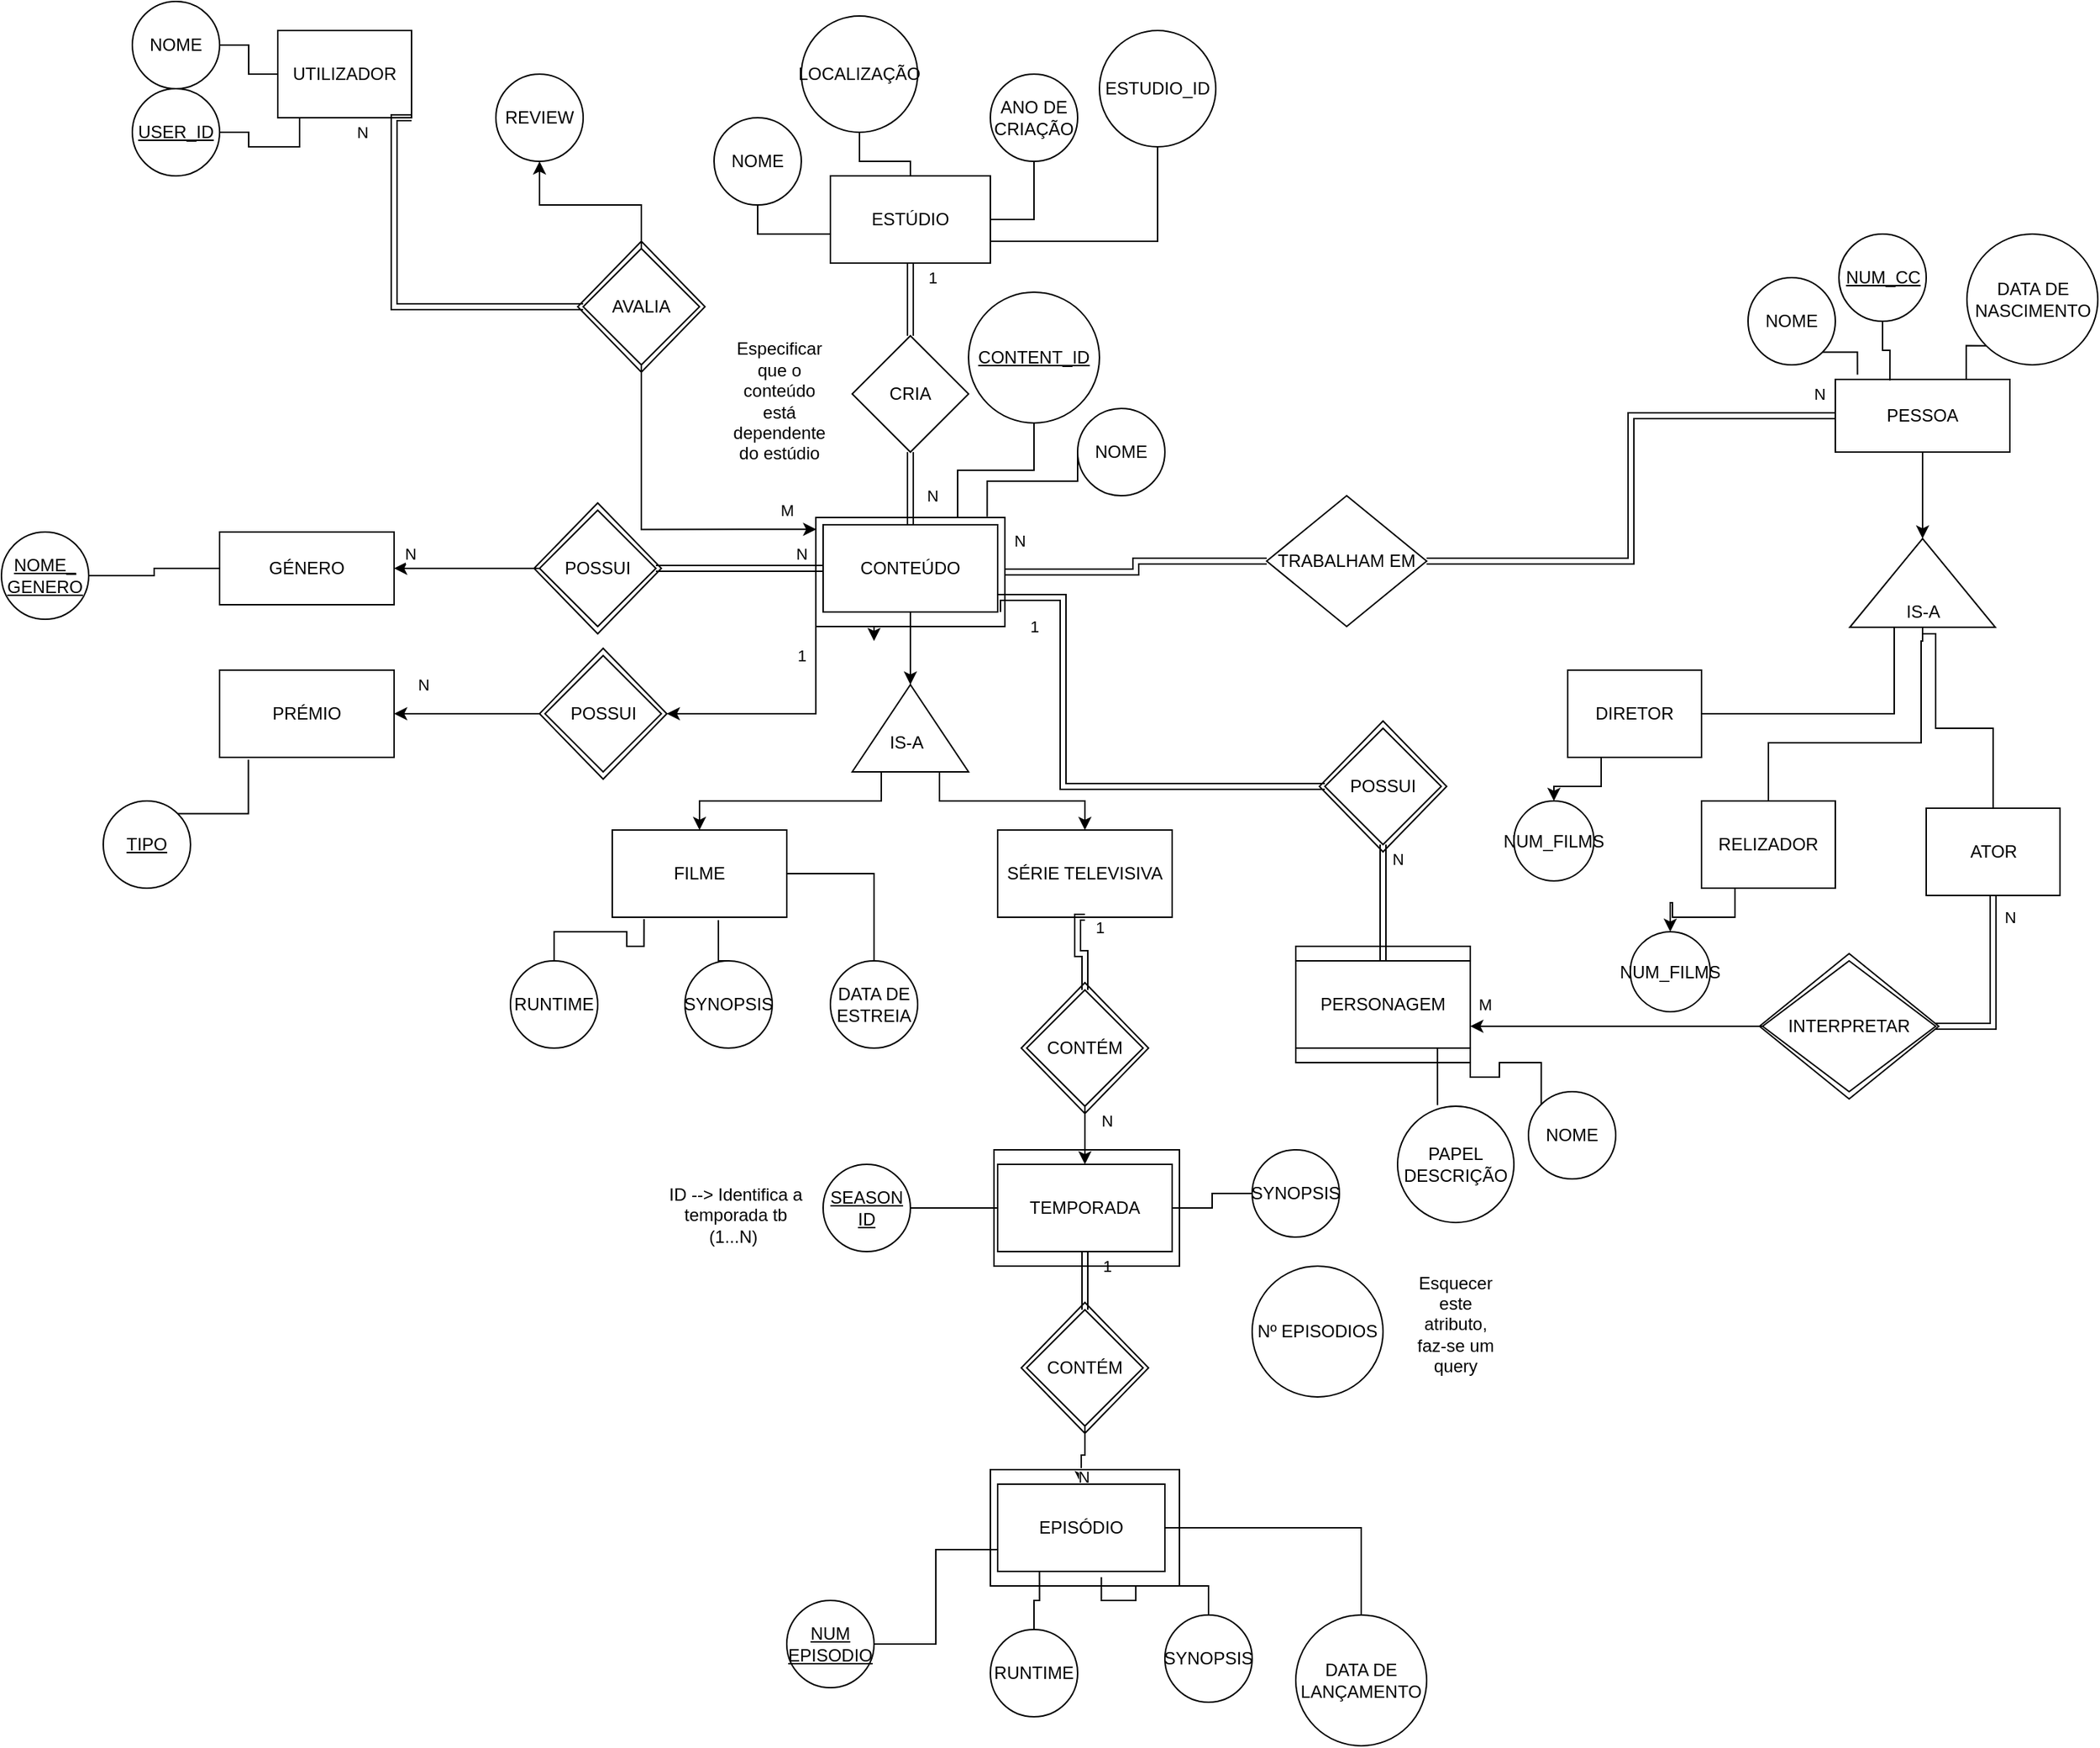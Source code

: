 <mxfile version="20.8.10" type="device"><diagram name="Página-1" id="jd0x_11Glmszw6_KGAzW"><mxGraphModel dx="1863" dy="614" grid="1" gridSize="10" guides="1" tooltips="1" connect="1" arrows="1" fold="1" page="1" pageScale="1" pageWidth="827" pageHeight="1169" math="0" shadow="0"><root><mxCell id="0"/><mxCell id="1" parent="0"/><mxCell id="gzRPHRHejR6J-6EdEecW-3" value="1" style="edgeStyle=orthogonalEdgeStyle;rounded=0;orthogonalLoop=1;jettySize=auto;html=1;exitX=0.5;exitY=1;exitDx=0;exitDy=0;entryX=0.5;entryY=0;entryDx=0;entryDy=0;shape=link;" parent="1" source="gzRPHRHejR6J-6EdEecW-1" target="gzRPHRHejR6J-6EdEecW-2" edge="1"><mxGeometry x="-0.6" y="15" relative="1" as="geometry"><mxPoint as="offset"/></mxGeometry></mxCell><mxCell id="TlZeZu3XjrxS4jKYvsQw-15" style="edgeStyle=orthogonalEdgeStyle;rounded=0;orthogonalLoop=1;jettySize=auto;html=1;exitX=1;exitY=0.75;exitDx=0;exitDy=0;entryX=0.5;entryY=1;entryDx=0;entryDy=0;endArrow=none;endFill=0;" parent="1" source="gzRPHRHejR6J-6EdEecW-1" target="TlZeZu3XjrxS4jKYvsQw-14" edge="1"><mxGeometry relative="1" as="geometry"/></mxCell><mxCell id="gzRPHRHejR6J-6EdEecW-1" value="ESTÚDIO" style="rounded=0;whiteSpace=wrap;html=1;" parent="1" vertex="1"><mxGeometry x="320" y="140" width="110" height="60" as="geometry"/></mxCell><mxCell id="gzRPHRHejR6J-6EdEecW-7" value="N" style="edgeStyle=orthogonalEdgeStyle;rounded=0;orthogonalLoop=1;jettySize=auto;html=1;exitX=0.5;exitY=1;exitDx=0;exitDy=0;entryX=0.5;entryY=0;entryDx=0;entryDy=0;shape=link;" parent="1" source="gzRPHRHejR6J-6EdEecW-2" target="gzRPHRHejR6J-6EdEecW-6" edge="1"><mxGeometry x="0.2" y="15" relative="1" as="geometry"><mxPoint as="offset"/></mxGeometry></mxCell><mxCell id="gzRPHRHejR6J-6EdEecW-2" value="CRIA" style="rhombus;whiteSpace=wrap;html=1;" parent="1" vertex="1"><mxGeometry x="335" y="250" width="80" height="80" as="geometry"/></mxCell><mxCell id="gzRPHRHejR6J-6EdEecW-10" style="edgeStyle=orthogonalEdgeStyle;rounded=0;orthogonalLoop=1;jettySize=auto;html=1;exitX=0.5;exitY=1;exitDx=0;exitDy=0;entryX=1;entryY=0.5;entryDx=0;entryDy=0;" parent="1" source="gzRPHRHejR6J-6EdEecW-6" target="gzRPHRHejR6J-6EdEecW-8" edge="1"><mxGeometry relative="1" as="geometry"/></mxCell><mxCell id="gzRPHRHejR6J-6EdEecW-50" value="1" style="edgeStyle=orthogonalEdgeStyle;rounded=0;orthogonalLoop=1;jettySize=auto;html=1;exitX=1;exitY=1;exitDx=0;exitDy=0;entryX=0;entryY=0.5;entryDx=0;entryDy=0;endArrow=none;endFill=0;shape=link;" parent="1" source="gzRPHRHejR6J-6EdEecW-6" target="gzRPHRHejR6J-6EdEecW-49" edge="1"><mxGeometry x="-0.589" y="-20" relative="1" as="geometry"><Array as="points"><mxPoint x="435" y="430"/><mxPoint x="480" y="430"/><mxPoint x="480" y="560"/></Array><mxPoint as="offset"/></mxGeometry></mxCell><mxCell id="gzRPHRHejR6J-6EdEecW-59" value="N" style="edgeStyle=orthogonalEdgeStyle;rounded=0;orthogonalLoop=1;jettySize=auto;html=1;exitX=0;exitY=0.5;exitDx=0;exitDy=0;entryX=1;entryY=0.5;entryDx=0;entryDy=0;endArrow=classic;endFill=1;shape=link;" parent="1" source="gzRPHRHejR6J-6EdEecW-6" target="gzRPHRHejR6J-6EdEecW-57" edge="1"><mxGeometry x="-0.739" y="-10" relative="1" as="geometry"><mxPoint as="offset"/></mxGeometry></mxCell><mxCell id="gzRPHRHejR6J-6EdEecW-6" value="CONTEÚDO" style="rounded=0;whiteSpace=wrap;html=1;" parent="1" vertex="1"><mxGeometry x="315" y="380" width="120" height="60" as="geometry"/></mxCell><mxCell id="gzRPHRHejR6J-6EdEecW-12" style="edgeStyle=orthogonalEdgeStyle;rounded=0;orthogonalLoop=1;jettySize=auto;html=1;exitX=0;exitY=0.25;exitDx=0;exitDy=0;entryX=0.5;entryY=0;entryDx=0;entryDy=0;" parent="1" source="gzRPHRHejR6J-6EdEecW-8" target="gzRPHRHejR6J-6EdEecW-11" edge="1"><mxGeometry relative="1" as="geometry"/></mxCell><mxCell id="gzRPHRHejR6J-6EdEecW-14" style="edgeStyle=orthogonalEdgeStyle;rounded=0;orthogonalLoop=1;jettySize=auto;html=1;exitX=0;exitY=0.75;exitDx=0;exitDy=0;entryX=0.5;entryY=0;entryDx=0;entryDy=0;" parent="1" source="gzRPHRHejR6J-6EdEecW-8" target="gzRPHRHejR6J-6EdEecW-13" edge="1"><mxGeometry relative="1" as="geometry"/></mxCell><mxCell id="gzRPHRHejR6J-6EdEecW-8" value="" style="triangle;whiteSpace=wrap;html=1;rotation=-90;" parent="1" vertex="1"><mxGeometry x="345" y="480" width="60" height="80" as="geometry"/></mxCell><mxCell id="gzRPHRHejR6J-6EdEecW-9" value="IS-A" style="rounded=0;whiteSpace=wrap;html=1;fillColor=none;strokeColor=none;" parent="1" vertex="1"><mxGeometry x="355" y="520" width="35" height="20" as="geometry"/></mxCell><mxCell id="gzRPHRHejR6J-6EdEecW-144" style="edgeStyle=orthogonalEdgeStyle;rounded=0;orthogonalLoop=1;jettySize=auto;html=1;exitX=1;exitY=0.5;exitDx=0;exitDy=0;entryX=0.5;entryY=0;entryDx=0;entryDy=0;endArrow=none;endFill=0;" parent="1" source="gzRPHRHejR6J-6EdEecW-11" target="gzRPHRHejR6J-6EdEecW-99" edge="1"><mxGeometry relative="1" as="geometry"/></mxCell><mxCell id="gzRPHRHejR6J-6EdEecW-11" value="FILME" style="rounded=0;whiteSpace=wrap;html=1;fillColor=none;" parent="1" vertex="1"><mxGeometry x="170" y="590" width="120" height="60" as="geometry"/></mxCell><mxCell id="gzRPHRHejR6J-6EdEecW-29" value="1" style="edgeStyle=orthogonalEdgeStyle;rounded=0;orthogonalLoop=1;jettySize=auto;html=1;exitX=0.5;exitY=1;exitDx=0;exitDy=0;entryX=0.5;entryY=0;entryDx=0;entryDy=0;shape=link;" parent="1" source="gzRPHRHejR6J-6EdEecW-13" target="gzRPHRHejR6J-6EdEecW-28" edge="1"><mxGeometry x="-0.6" y="15" relative="1" as="geometry"><mxPoint as="offset"/><Array as="points"><mxPoint x="490" y="650"/><mxPoint x="490" y="675"/><mxPoint x="495" y="675"/></Array></mxGeometry></mxCell><mxCell id="gzRPHRHejR6J-6EdEecW-13" value="SÉRIE TELEVISIVA" style="rounded=0;whiteSpace=wrap;html=1;fillColor=none;" parent="1" vertex="1"><mxGeometry x="435" y="590" width="120" height="60" as="geometry"/></mxCell><mxCell id="gzRPHRHejR6J-6EdEecW-18" style="edgeStyle=orthogonalEdgeStyle;rounded=0;orthogonalLoop=1;jettySize=auto;html=1;exitX=0.5;exitY=1;exitDx=0;exitDy=0;entryX=1;entryY=0.5;entryDx=0;entryDy=0;" parent="1" source="gzRPHRHejR6J-6EdEecW-15" target="gzRPHRHejR6J-6EdEecW-16" edge="1"><mxGeometry relative="1" as="geometry"/></mxCell><mxCell id="gzRPHRHejR6J-6EdEecW-73" value="N" style="edgeStyle=orthogonalEdgeStyle;rounded=0;orthogonalLoop=1;jettySize=auto;html=1;exitX=0;exitY=0.5;exitDx=0;exitDy=0;entryX=1;entryY=0.5;entryDx=0;entryDy=0;endArrow=classic;endFill=1;shape=link;" parent="1" source="gzRPHRHejR6J-6EdEecW-15" target="gzRPHRHejR6J-6EdEecW-45" edge="1"><mxGeometry x="-0.942" y="-15" relative="1" as="geometry"><mxPoint as="offset"/></mxGeometry></mxCell><mxCell id="gzRPHRHejR6J-6EdEecW-15" value="PESSOA" style="rounded=0;whiteSpace=wrap;html=1;fillColor=none;" parent="1" vertex="1"><mxGeometry x="1011" y="280" width="120" height="50" as="geometry"/></mxCell><mxCell id="gzRPHRHejR6J-6EdEecW-41" style="edgeStyle=orthogonalEdgeStyle;rounded=0;orthogonalLoop=1;jettySize=auto;html=1;exitX=0;exitY=0.5;exitDx=0;exitDy=0;entryX=0.5;entryY=0;entryDx=0;entryDy=0;endArrow=none;endFill=0;" parent="1" source="gzRPHRHejR6J-6EdEecW-16" target="gzRPHRHejR6J-6EdEecW-22" edge="1"><mxGeometry relative="1" as="geometry"><Array as="points"><mxPoint x="1071" y="460"/><mxPoint x="1070" y="460"/><mxPoint x="1070" y="530"/><mxPoint x="965" y="530"/></Array></mxGeometry></mxCell><mxCell id="gzRPHRHejR6J-6EdEecW-42" style="edgeStyle=orthogonalEdgeStyle;rounded=0;orthogonalLoop=1;jettySize=auto;html=1;exitX=0;exitY=0.5;exitDx=0;exitDy=0;entryX=0.5;entryY=0;entryDx=0;entryDy=0;endArrow=none;endFill=0;" parent="1" source="gzRPHRHejR6J-6EdEecW-16" target="gzRPHRHejR6J-6EdEecW-20" edge="1"><mxGeometry relative="1" as="geometry"><Array as="points"><mxPoint x="1071" y="455"/><mxPoint x="1080" y="455"/><mxPoint x="1080" y="520"/><mxPoint x="1120" y="520"/></Array></mxGeometry></mxCell><mxCell id="gzRPHRHejR6J-6EdEecW-43" style="rounded=0;orthogonalLoop=1;jettySize=auto;html=1;exitX=0;exitY=0.25;exitDx=0;exitDy=0;entryX=1;entryY=0.5;entryDx=0;entryDy=0;endArrow=none;endFill=0;edgeStyle=orthogonalEdgeStyle;" parent="1" source="gzRPHRHejR6J-6EdEecW-16" target="gzRPHRHejR6J-6EdEecW-21" edge="1"><mxGeometry relative="1" as="geometry"><Array as="points"><mxPoint x="1051.5" y="510"/></Array></mxGeometry></mxCell><mxCell id="gzRPHRHejR6J-6EdEecW-16" value="" style="triangle;whiteSpace=wrap;html=1;rotation=-90;" parent="1" vertex="1"><mxGeometry x="1040.5" y="370" width="61" height="100" as="geometry"/></mxCell><mxCell id="gzRPHRHejR6J-6EdEecW-17" value="IS-A" style="rounded=0;whiteSpace=wrap;html=1;fillColor=none;strokeColor=none;" parent="1" vertex="1"><mxGeometry x="1053.5" y="430" width="35" height="20" as="geometry"/></mxCell><mxCell id="gzRPHRHejR6J-6EdEecW-55" value="N" style="edgeStyle=orthogonalEdgeStyle;rounded=0;orthogonalLoop=1;jettySize=auto;html=1;exitX=0.5;exitY=1;exitDx=0;exitDy=0;entryX=1;entryY=0.5;entryDx=0;entryDy=0;endArrow=classic;endFill=1;shape=link;" parent="1" source="gzRPHRHejR6J-6EdEecW-20" target="gzRPHRHejR6J-6EdEecW-54" edge="1"><mxGeometry x="-0.768" y="11" relative="1" as="geometry"><mxPoint as="offset"/></mxGeometry></mxCell><mxCell id="gzRPHRHejR6J-6EdEecW-20" value="ATOR" style="rounded=0;whiteSpace=wrap;html=1;fillColor=none;" parent="1" vertex="1"><mxGeometry x="1073.5" y="575" width="92" height="60" as="geometry"/></mxCell><mxCell id="8Fcz132TsRaK5W5VEvul-4" style="edgeStyle=orthogonalEdgeStyle;rounded=0;orthogonalLoop=1;jettySize=auto;html=1;exitX=0.25;exitY=1;exitDx=0;exitDy=0;" parent="1" source="gzRPHRHejR6J-6EdEecW-21" target="8Fcz132TsRaK5W5VEvul-3" edge="1"><mxGeometry relative="1" as="geometry"/></mxCell><mxCell id="gzRPHRHejR6J-6EdEecW-21" value="DIRETOR" style="rounded=0;whiteSpace=wrap;html=1;fillColor=none;" parent="1" vertex="1"><mxGeometry x="827" y="480" width="92" height="60" as="geometry"/></mxCell><mxCell id="8Fcz132TsRaK5W5VEvul-2" style="edgeStyle=orthogonalEdgeStyle;rounded=0;orthogonalLoop=1;jettySize=auto;html=1;exitX=0.25;exitY=1;exitDx=0;exitDy=0;entryX=0.5;entryY=0;entryDx=0;entryDy=0;" parent="1" source="gzRPHRHejR6J-6EdEecW-22" target="8Fcz132TsRaK5W5VEvul-1" edge="1"><mxGeometry relative="1" as="geometry"/></mxCell><mxCell id="gzRPHRHejR6J-6EdEecW-22" value="RELIZADOR" style="rounded=0;whiteSpace=wrap;html=1;fillColor=none;" parent="1" vertex="1"><mxGeometry x="919" y="570" width="92" height="60" as="geometry"/></mxCell><mxCell id="gzRPHRHejR6J-6EdEecW-32" value="N" style="edgeStyle=orthogonalEdgeStyle;rounded=0;orthogonalLoop=1;jettySize=auto;html=1;exitX=0.5;exitY=1;exitDx=0;exitDy=0;entryX=0.5;entryY=0;entryDx=0;entryDy=0;" parent="1" source="gzRPHRHejR6J-6EdEecW-28" target="gzRPHRHejR6J-6EdEecW-30" edge="1"><mxGeometry x="-0.5" y="15" relative="1" as="geometry"><mxPoint as="offset"/></mxGeometry></mxCell><mxCell id="gzRPHRHejR6J-6EdEecW-28" value="CONTÉM" style="rhombus;whiteSpace=wrap;html=1;" parent="1" vertex="1"><mxGeometry x="455" y="700" width="80" height="80" as="geometry"/></mxCell><mxCell id="gzRPHRHejR6J-6EdEecW-36" value="1" style="edgeStyle=orthogonalEdgeStyle;rounded=0;orthogonalLoop=1;jettySize=auto;html=1;exitX=0.5;exitY=1;exitDx=0;exitDy=0;entryX=0.5;entryY=0;entryDx=0;entryDy=0;shape=link;" parent="1" source="gzRPHRHejR6J-6EdEecW-30" target="gzRPHRHejR6J-6EdEecW-34" edge="1"><mxGeometry x="-0.5" y="15" relative="1" as="geometry"><mxPoint as="offset"/></mxGeometry></mxCell><mxCell id="gzRPHRHejR6J-6EdEecW-30" value="TEMPORADA" style="rounded=0;whiteSpace=wrap;html=1;fillColor=none;" parent="1" vertex="1"><mxGeometry x="435" y="820" width="120" height="60" as="geometry"/></mxCell><mxCell id="gzRPHRHejR6J-6EdEecW-33" value="N" style="edgeStyle=orthogonalEdgeStyle;rounded=0;orthogonalLoop=1;jettySize=auto;html=1;exitX=0.5;exitY=1;exitDx=0;exitDy=0;entryX=0.5;entryY=0;entryDx=0;entryDy=0;" parent="1" source="gzRPHRHejR6J-6EdEecW-34" target="gzRPHRHejR6J-6EdEecW-35" edge="1"><mxGeometry y="15" relative="1" as="geometry"><mxPoint as="offset"/></mxGeometry></mxCell><mxCell id="gzRPHRHejR6J-6EdEecW-34" value="CONTÉM" style="rhombus;whiteSpace=wrap;html=1;" parent="1" vertex="1"><mxGeometry x="455" y="920" width="80" height="80" as="geometry"/></mxCell><mxCell id="gzRPHRHejR6J-6EdEecW-35" value="EPISÓDIO" style="rounded=0;whiteSpace=wrap;html=1;fillColor=none;" parent="1" vertex="1"><mxGeometry x="435" y="1040" width="115" height="60" as="geometry"/></mxCell><mxCell id="gzRPHRHejR6J-6EdEecW-74" value="N" style="edgeStyle=orthogonalEdgeStyle;rounded=0;orthogonalLoop=1;jettySize=auto;html=1;exitX=0;exitY=0.5;exitDx=0;exitDy=0;entryX=1;entryY=0.5;entryDx=0;entryDy=0;endArrow=classic;endFill=1;shape=link;" parent="1" source="gzRPHRHejR6J-6EdEecW-45" target="gzRPHRHejR6J-6EdEecW-72" edge="1"><mxGeometry x="0.893" y="-22" relative="1" as="geometry"><mxPoint as="offset"/></mxGeometry></mxCell><mxCell id="gzRPHRHejR6J-6EdEecW-45" value="TRABALHAM EM" style="rhombus;whiteSpace=wrap;html=1;" parent="1" vertex="1"><mxGeometry x="620" y="360" width="110" height="90" as="geometry"/></mxCell><mxCell id="gzRPHRHejR6J-6EdEecW-52" value="N" style="edgeStyle=orthogonalEdgeStyle;rounded=0;orthogonalLoop=1;jettySize=auto;html=1;exitX=0.5;exitY=1;exitDx=0;exitDy=0;entryX=0.5;entryY=0;entryDx=0;entryDy=0;endArrow=none;endFill=0;shape=link;" parent="1" source="gzRPHRHejR6J-6EdEecW-49" target="gzRPHRHejR6J-6EdEecW-51" edge="1"><mxGeometry x="-0.75" y="10" relative="1" as="geometry"><mxPoint as="offset"/></mxGeometry></mxCell><mxCell id="gzRPHRHejR6J-6EdEecW-49" value="POSSUI" style="rhombus;whiteSpace=wrap;html=1;" parent="1" vertex="1"><mxGeometry x="660" y="520" width="80" height="80" as="geometry"/></mxCell><mxCell id="gzRPHRHejR6J-6EdEecW-137" style="edgeStyle=orthogonalEdgeStyle;rounded=0;orthogonalLoop=1;jettySize=auto;html=1;exitX=0.75;exitY=1;exitDx=0;exitDy=0;entryX=0.343;entryY=-0.01;entryDx=0;entryDy=0;entryPerimeter=0;endArrow=none;endFill=0;" parent="1" source="gzRPHRHejR6J-6EdEecW-51" target="gzRPHRHejR6J-6EdEecW-133" edge="1"><mxGeometry relative="1" as="geometry"/></mxCell><mxCell id="gzRPHRHejR6J-6EdEecW-138" style="edgeStyle=orthogonalEdgeStyle;rounded=0;orthogonalLoop=1;jettySize=auto;html=1;exitX=1;exitY=1;exitDx=0;exitDy=0;entryX=0;entryY=0;entryDx=0;entryDy=0;endArrow=none;endFill=0;" parent="1" source="gzRPHRHejR6J-6EdEecW-51" target="gzRPHRHejR6J-6EdEecW-134" edge="1"><mxGeometry relative="1" as="geometry"/></mxCell><mxCell id="gzRPHRHejR6J-6EdEecW-51" value="PERSONAGEM" style="rounded=0;whiteSpace=wrap;html=1;" parent="1" vertex="1"><mxGeometry x="640" y="680" width="120" height="60" as="geometry"/></mxCell><mxCell id="gzRPHRHejR6J-6EdEecW-56" value="M" style="edgeStyle=orthogonalEdgeStyle;rounded=0;orthogonalLoop=1;jettySize=auto;html=1;exitX=0;exitY=0.5;exitDx=0;exitDy=0;entryX=1;entryY=0.75;entryDx=0;entryDy=0;endArrow=classic;endFill=1;" parent="1" source="gzRPHRHejR6J-6EdEecW-54" target="gzRPHRHejR6J-6EdEecW-51" edge="1"><mxGeometry x="0.9" y="-15" relative="1" as="geometry"><mxPoint as="offset"/></mxGeometry></mxCell><mxCell id="gzRPHRHejR6J-6EdEecW-54" value="INTERPRETAR" style="rhombus;whiteSpace=wrap;html=1;" parent="1" vertex="1"><mxGeometry x="961" y="680" width="119" height="90" as="geometry"/></mxCell><mxCell id="gzRPHRHejR6J-6EdEecW-60" value="N" style="edgeStyle=orthogonalEdgeStyle;rounded=0;orthogonalLoop=1;jettySize=auto;html=1;exitX=0;exitY=0.5;exitDx=0;exitDy=0;entryX=1;entryY=0.5;entryDx=0;entryDy=0;endArrow=classic;endFill=1;" parent="1" source="gzRPHRHejR6J-6EdEecW-57" target="gzRPHRHejR6J-6EdEecW-58" edge="1"><mxGeometry x="0.778" y="-10" relative="1" as="geometry"><mxPoint as="offset"/></mxGeometry></mxCell><mxCell id="gzRPHRHejR6J-6EdEecW-57" value="POSSUI" style="rhombus;whiteSpace=wrap;html=1;" parent="1" vertex="1"><mxGeometry x="120" y="370" width="80" height="80" as="geometry"/></mxCell><mxCell id="gzRPHRHejR6J-6EdEecW-58" value="GÉNERO" style="rounded=0;whiteSpace=wrap;html=1;fillColor=none;" parent="1" vertex="1"><mxGeometry x="-100" y="385" width="120" height="50" as="geometry"/></mxCell><mxCell id="gzRPHRHejR6J-6EdEecW-61" value="PRÉMIO" style="rounded=0;whiteSpace=wrap;html=1;fillColor=none;" parent="1" vertex="1"><mxGeometry x="-100" y="480" width="120" height="60" as="geometry"/></mxCell><mxCell id="X7Kn1YVgFYheKuzI4WFa-4" value="1" style="edgeStyle=orthogonalEdgeStyle;rounded=0;orthogonalLoop=1;jettySize=auto;html=1;exitX=0;exitY=1;exitDx=0;exitDy=0;entryX=1;entryY=0.5;entryDx=0;entryDy=0;" edge="1" parent="1" source="gzRPHRHejR6J-6EdEecW-72" target="X7Kn1YVgFYheKuzI4WFa-3"><mxGeometry x="-0.754" y="-10" relative="1" as="geometry"><mxPoint as="offset"/></mxGeometry></mxCell><mxCell id="X7Kn1YVgFYheKuzI4WFa-8" style="edgeStyle=orthogonalEdgeStyle;rounded=0;orthogonalLoop=1;jettySize=auto;html=1;exitX=0.25;exitY=1;exitDx=0;exitDy=0;" edge="1" parent="1" source="gzRPHRHejR6J-6EdEecW-72"><mxGeometry relative="1" as="geometry"><mxPoint x="350" y="460" as="targetPoint"/></mxGeometry></mxCell><mxCell id="gzRPHRHejR6J-6EdEecW-72" value="" style="rounded=0;whiteSpace=wrap;html=1;fillColor=none;" parent="1" vertex="1"><mxGeometry x="310" y="375" width="130" height="75" as="geometry"/></mxCell><mxCell id="gzRPHRHejR6J-6EdEecW-92" style="edgeStyle=orthogonalEdgeStyle;rounded=0;orthogonalLoop=1;jettySize=auto;html=1;exitX=0.5;exitY=1;exitDx=0;exitDy=0;entryX=0;entryY=0.5;entryDx=0;entryDy=0;endArrow=none;endFill=0;" parent="1" source="gzRPHRHejR6J-6EdEecW-77" target="gzRPHRHejR6J-6EdEecW-1" edge="1"><mxGeometry relative="1" as="geometry"/></mxCell><mxCell id="gzRPHRHejR6J-6EdEecW-77" value="NOME" style="ellipse;whiteSpace=wrap;html=1;aspect=fixed;fillColor=none;fontStyle=0" parent="1" vertex="1"><mxGeometry x="240" y="100" width="60" height="60" as="geometry"/></mxCell><mxCell id="gzRPHRHejR6J-6EdEecW-93" style="edgeStyle=orthogonalEdgeStyle;rounded=0;orthogonalLoop=1;jettySize=auto;html=1;exitX=0.5;exitY=1;exitDx=0;exitDy=0;endArrow=none;endFill=0;" parent="1" source="gzRPHRHejR6J-6EdEecW-78" target="gzRPHRHejR6J-6EdEecW-1" edge="1"><mxGeometry relative="1" as="geometry"/></mxCell><mxCell id="gzRPHRHejR6J-6EdEecW-78" value="LOCALIZAÇÃO" style="ellipse;whiteSpace=wrap;html=1;aspect=fixed;fillColor=none;" parent="1" vertex="1"><mxGeometry x="300" y="30" width="80" height="80" as="geometry"/></mxCell><mxCell id="gzRPHRHejR6J-6EdEecW-94" style="edgeStyle=orthogonalEdgeStyle;rounded=0;orthogonalLoop=1;jettySize=auto;html=1;exitX=0.5;exitY=1;exitDx=0;exitDy=0;entryX=1;entryY=0.5;entryDx=0;entryDy=0;endArrow=none;endFill=0;" parent="1" source="gzRPHRHejR6J-6EdEecW-80" target="gzRPHRHejR6J-6EdEecW-1" edge="1"><mxGeometry relative="1" as="geometry"/></mxCell><mxCell id="gzRPHRHejR6J-6EdEecW-80" value="ANO DE CRIAÇÃO" style="ellipse;whiteSpace=wrap;html=1;aspect=fixed;fillColor=none;" parent="1" vertex="1"><mxGeometry x="430" y="70" width="60" height="60" as="geometry"/></mxCell><mxCell id="gzRPHRHejR6J-6EdEecW-87" value="N" style="edgeStyle=orthogonalEdgeStyle;rounded=0;orthogonalLoop=1;jettySize=auto;html=1;exitX=1;exitY=1;exitDx=0;exitDy=0;entryX=0;entryY=0.5;entryDx=0;entryDy=0;endArrow=classic;endFill=1;shape=link;" parent="1" source="gzRPHRHejR6J-6EdEecW-85" target="gzRPHRHejR6J-6EdEecW-86" edge="1"><mxGeometry x="-0.839" y="-22" relative="1" as="geometry"><Array as="points"><mxPoint x="20" y="100"/><mxPoint x="20" y="230"/></Array><mxPoint as="offset"/></mxGeometry></mxCell><mxCell id="gzRPHRHejR6J-6EdEecW-85" value="UTILIZADOR" style="rounded=0;whiteSpace=wrap;html=1;fillColor=none;" parent="1" vertex="1"><mxGeometry x="-60" y="40" width="92" height="60" as="geometry"/></mxCell><mxCell id="gzRPHRHejR6J-6EdEecW-88" value="M" style="edgeStyle=orthogonalEdgeStyle;rounded=0;orthogonalLoop=1;jettySize=auto;html=1;exitX=0.5;exitY=1;exitDx=0;exitDy=0;entryX=0.002;entryY=0.109;entryDx=0;entryDy=0;entryPerimeter=0;endArrow=classic;endFill=1;" parent="1" source="gzRPHRHejR6J-6EdEecW-86" target="gzRPHRHejR6J-6EdEecW-72" edge="1"><mxGeometry x="0.827" y="13" relative="1" as="geometry"><mxPoint as="offset"/></mxGeometry></mxCell><mxCell id="gzRPHRHejR6J-6EdEecW-90" value="" style="edgeStyle=orthogonalEdgeStyle;rounded=0;orthogonalLoop=1;jettySize=auto;html=1;exitX=0.5;exitY=0;exitDx=0;exitDy=0;entryX=0.5;entryY=1;entryDx=0;entryDy=0;endArrow=classic;endFill=1;" parent="1" source="gzRPHRHejR6J-6EdEecW-86" target="gzRPHRHejR6J-6EdEecW-89" edge="1"><mxGeometry x="0.692" y="-10" relative="1" as="geometry"><mxPoint as="offset"/></mxGeometry></mxCell><mxCell id="gzRPHRHejR6J-6EdEecW-86" value="AVALIA" style="rhombus;whiteSpace=wrap;html=1;" parent="1" vertex="1"><mxGeometry x="150" y="190" width="80" height="80" as="geometry"/></mxCell><mxCell id="gzRPHRHejR6J-6EdEecW-89" value="REVIEW" style="ellipse;whiteSpace=wrap;html=1;aspect=fixed;fillColor=none;" parent="1" vertex="1"><mxGeometry x="90" y="70" width="60" height="60" as="geometry"/></mxCell><mxCell id="gzRPHRHejR6J-6EdEecW-98" style="edgeStyle=orthogonalEdgeStyle;rounded=0;orthogonalLoop=1;jettySize=auto;html=1;exitX=1;exitY=0.5;exitDx=0;exitDy=0;entryX=0;entryY=0.5;entryDx=0;entryDy=0;endArrow=none;endFill=0;" parent="1" source="gzRPHRHejR6J-6EdEecW-95" target="gzRPHRHejR6J-6EdEecW-85" edge="1"><mxGeometry relative="1" as="geometry"/></mxCell><mxCell id="gzRPHRHejR6J-6EdEecW-95" value="NOME" style="ellipse;whiteSpace=wrap;html=1;aspect=fixed;fillColor=none;" parent="1" vertex="1"><mxGeometry x="-160" y="20" width="60" height="60" as="geometry"/></mxCell><mxCell id="gzRPHRHejR6J-6EdEecW-97" style="edgeStyle=orthogonalEdgeStyle;rounded=0;orthogonalLoop=1;jettySize=auto;html=1;exitX=1;exitY=0.5;exitDx=0;exitDy=0;entryX=0.163;entryY=1;entryDx=0;entryDy=0;entryPerimeter=0;endArrow=none;endFill=0;" parent="1" source="gzRPHRHejR6J-6EdEecW-96" target="gzRPHRHejR6J-6EdEecW-85" edge="1"><mxGeometry relative="1" as="geometry"/></mxCell><mxCell id="gzRPHRHejR6J-6EdEecW-96" value="USER_ID" style="ellipse;whiteSpace=wrap;html=1;aspect=fixed;fillColor=none;fontStyle=4" parent="1" vertex="1"><mxGeometry x="-160" y="80" width="60" height="60" as="geometry"/></mxCell><mxCell id="gzRPHRHejR6J-6EdEecW-99" value="DATA DE ESTREIA" style="ellipse;whiteSpace=wrap;html=1;aspect=fixed;fillColor=none;" parent="1" vertex="1"><mxGeometry x="320" y="680" width="60" height="60" as="geometry"/></mxCell><mxCell id="gzRPHRHejR6J-6EdEecW-102" style="edgeStyle=orthogonalEdgeStyle;rounded=0;orthogonalLoop=1;jettySize=auto;html=1;exitX=0;exitY=0.5;exitDx=0;exitDy=0;entryX=0.906;entryY=-0.008;entryDx=0;entryDy=0;entryPerimeter=0;endArrow=none;endFill=0;" parent="1" source="gzRPHRHejR6J-6EdEecW-100" target="gzRPHRHejR6J-6EdEecW-72" edge="1"><mxGeometry relative="1" as="geometry"><Array as="points"><mxPoint x="490" y="350"/><mxPoint x="428" y="350"/></Array></mxGeometry></mxCell><mxCell id="gzRPHRHejR6J-6EdEecW-100" value="NOME" style="ellipse;whiteSpace=wrap;html=1;aspect=fixed;fillColor=none;" parent="1" vertex="1"><mxGeometry x="490" y="300" width="60" height="60" as="geometry"/></mxCell><mxCell id="gzRPHRHejR6J-6EdEecW-106" style="edgeStyle=orthogonalEdgeStyle;rounded=0;orthogonalLoop=1;jettySize=auto;html=1;exitX=0.5;exitY=0;exitDx=0;exitDy=0;entryX=0.182;entryY=1.02;entryDx=0;entryDy=0;entryPerimeter=0;endArrow=none;endFill=0;" parent="1" source="gzRPHRHejR6J-6EdEecW-103" target="gzRPHRHejR6J-6EdEecW-11" edge="1"><mxGeometry relative="1" as="geometry"/></mxCell><mxCell id="gzRPHRHejR6J-6EdEecW-103" value="RUNTIME" style="ellipse;whiteSpace=wrap;html=1;aspect=fixed;fillColor=none;" parent="1" vertex="1"><mxGeometry x="100" y="680" width="60" height="60" as="geometry"/></mxCell><mxCell id="gzRPHRHejR6J-6EdEecW-107" style="edgeStyle=orthogonalEdgeStyle;rounded=0;orthogonalLoop=1;jettySize=auto;html=1;exitX=0.5;exitY=0;exitDx=0;exitDy=0;entryX=0.608;entryY=1.033;entryDx=0;entryDy=0;entryPerimeter=0;endArrow=none;endFill=0;" parent="1" source="gzRPHRHejR6J-6EdEecW-104" target="gzRPHRHejR6J-6EdEecW-11" edge="1"><mxGeometry relative="1" as="geometry"/></mxCell><mxCell id="gzRPHRHejR6J-6EdEecW-104" value="SYNOPSIS" style="ellipse;whiteSpace=wrap;html=1;aspect=fixed;fillColor=none;" parent="1" vertex="1"><mxGeometry x="220" y="680" width="60" height="60" as="geometry"/></mxCell><mxCell id="gzRPHRHejR6J-6EdEecW-113" style="edgeStyle=orthogonalEdgeStyle;rounded=0;orthogonalLoop=1;jettySize=auto;html=1;exitX=0.5;exitY=0;exitDx=0;exitDy=0;entryX=0.62;entryY=1.067;entryDx=0;entryDy=0;entryPerimeter=0;endArrow=none;endFill=0;" parent="1" source="gzRPHRHejR6J-6EdEecW-108" target="gzRPHRHejR6J-6EdEecW-35" edge="1"><mxGeometry relative="1" as="geometry"/></mxCell><mxCell id="gzRPHRHejR6J-6EdEecW-108" value="SYNOPSIS" style="ellipse;whiteSpace=wrap;html=1;aspect=fixed;fillColor=none;" parent="1" vertex="1"><mxGeometry x="550" y="1130" width="60" height="60" as="geometry"/></mxCell><mxCell id="gzRPHRHejR6J-6EdEecW-112" style="edgeStyle=orthogonalEdgeStyle;rounded=0;orthogonalLoop=1;jettySize=auto;html=1;exitX=0;exitY=0.5;exitDx=0;exitDy=0;endArrow=none;endFill=0;" parent="1" source="gzRPHRHejR6J-6EdEecW-109" target="gzRPHRHejR6J-6EdEecW-30" edge="1"><mxGeometry relative="1" as="geometry"/></mxCell><mxCell id="gzRPHRHejR6J-6EdEecW-109" value="SYNOPSIS" style="ellipse;whiteSpace=wrap;html=1;aspect=fixed;fillColor=none;" parent="1" vertex="1"><mxGeometry x="610" y="810" width="60" height="60" as="geometry"/></mxCell><mxCell id="gzRPHRHejR6J-6EdEecW-114" style="edgeStyle=orthogonalEdgeStyle;rounded=0;orthogonalLoop=1;jettySize=auto;html=1;exitX=0;exitY=0.5;exitDx=0;exitDy=0;entryX=0.25;entryY=1;entryDx=0;entryDy=0;endArrow=none;endFill=0;" parent="1" source="gzRPHRHejR6J-6EdEecW-110" target="gzRPHRHejR6J-6EdEecW-35" edge="1"><mxGeometry relative="1" as="geometry"/></mxCell><mxCell id="gzRPHRHejR6J-6EdEecW-110" value="RUNTIME" style="ellipse;whiteSpace=wrap;html=1;aspect=fixed;fillColor=none;direction=south;" parent="1" vertex="1"><mxGeometry x="430" y="1140" width="60" height="60" as="geometry"/></mxCell><mxCell id="gzRPHRHejR6J-6EdEecW-115" style="edgeStyle=orthogonalEdgeStyle;rounded=0;orthogonalLoop=1;jettySize=auto;html=1;exitX=1;exitY=0.5;exitDx=0;exitDy=0;entryX=0;entryY=0.75;entryDx=0;entryDy=0;endArrow=none;endFill=0;" parent="1" source="gzRPHRHejR6J-6EdEecW-111" target="gzRPHRHejR6J-6EdEecW-35" edge="1"><mxGeometry relative="1" as="geometry"/></mxCell><mxCell id="gzRPHRHejR6J-6EdEecW-111" value="NUM&lt;br&gt;EPISODIO" style="ellipse;whiteSpace=wrap;html=1;aspect=fixed;fillColor=none;fontStyle=4" parent="1" vertex="1"><mxGeometry x="290" y="1120" width="60" height="60" as="geometry"/></mxCell><mxCell id="gzRPHRHejR6J-6EdEecW-117" style="edgeStyle=orthogonalEdgeStyle;rounded=0;orthogonalLoop=1;jettySize=auto;html=1;exitX=1;exitY=0.5;exitDx=0;exitDy=0;endArrow=none;endFill=0;" parent="1" source="gzRPHRHejR6J-6EdEecW-116" target="gzRPHRHejR6J-6EdEecW-30" edge="1"><mxGeometry relative="1" as="geometry"/></mxCell><mxCell id="gzRPHRHejR6J-6EdEecW-116" value="&lt;u&gt;SEASON&lt;br&gt;ID&lt;br&gt;&lt;/u&gt;" style="ellipse;whiteSpace=wrap;html=1;aspect=fixed;fillColor=none;" parent="1" vertex="1"><mxGeometry x="315" y="820" width="60" height="60" as="geometry"/></mxCell><mxCell id="gzRPHRHejR6J-6EdEecW-120" value="ID --&amp;gt; Identifica a temporada tb (1...N)&amp;nbsp;&lt;br&gt;" style="text;html=1;strokeColor=none;fillColor=none;align=center;verticalAlign=middle;whiteSpace=wrap;rounded=0;" parent="1" vertex="1"><mxGeometry x="200" y="820" width="110" height="70" as="geometry"/></mxCell><mxCell id="gzRPHRHejR6J-6EdEecW-121" value="Nº EPISODIOS" style="ellipse;whiteSpace=wrap;html=1;aspect=fixed;fillColor=none;" parent="1" vertex="1"><mxGeometry x="610" y="890" width="90" height="90" as="geometry"/></mxCell><mxCell id="gzRPHRHejR6J-6EdEecW-124" style="edgeStyle=orthogonalEdgeStyle;rounded=0;orthogonalLoop=1;jettySize=auto;html=1;exitX=0.5;exitY=0;exitDx=0;exitDy=0;entryX=1;entryY=0.5;entryDx=0;entryDy=0;endArrow=none;endFill=0;" parent="1" source="gzRPHRHejR6J-6EdEecW-123" target="gzRPHRHejR6J-6EdEecW-35" edge="1"><mxGeometry relative="1" as="geometry"/></mxCell><mxCell id="gzRPHRHejR6J-6EdEecW-123" value="&lt;span&gt;DATA DE LANÇAMENTO&lt;/span&gt;" style="ellipse;whiteSpace=wrap;html=1;aspect=fixed;fillColor=none;fontStyle=0" parent="1" vertex="1"><mxGeometry x="640" y="1130" width="90" height="90" as="geometry"/></mxCell><mxCell id="gzRPHRHejR6J-6EdEecW-132" style="edgeStyle=orthogonalEdgeStyle;rounded=0;orthogonalLoop=1;jettySize=auto;html=1;exitX=0;exitY=1;exitDx=0;exitDy=0;entryX=0.75;entryY=0;entryDx=0;entryDy=0;endArrow=none;endFill=0;" parent="1" source="gzRPHRHejR6J-6EdEecW-126" target="gzRPHRHejR6J-6EdEecW-15" edge="1"><mxGeometry relative="1" as="geometry"/></mxCell><mxCell id="gzRPHRHejR6J-6EdEecW-126" value="DATA DE NASCIMENTO" style="ellipse;whiteSpace=wrap;html=1;aspect=fixed;fillColor=none;" parent="1" vertex="1"><mxGeometry x="1101.5" y="180" width="90" height="90" as="geometry"/></mxCell><mxCell id="gzRPHRHejR6J-6EdEecW-130" style="edgeStyle=orthogonalEdgeStyle;rounded=0;orthogonalLoop=1;jettySize=auto;html=1;exitX=1;exitY=1;exitDx=0;exitDy=0;entryX=0.127;entryY=-0.064;entryDx=0;entryDy=0;entryPerimeter=0;endArrow=none;endFill=0;" parent="1" source="gzRPHRHejR6J-6EdEecW-127" target="gzRPHRHejR6J-6EdEecW-15" edge="1"><mxGeometry relative="1" as="geometry"/></mxCell><mxCell id="gzRPHRHejR6J-6EdEecW-127" value="NOME" style="ellipse;whiteSpace=wrap;html=1;aspect=fixed;fillColor=none;" parent="1" vertex="1"><mxGeometry x="951" y="210" width="60" height="60" as="geometry"/></mxCell><mxCell id="gzRPHRHejR6J-6EdEecW-131" style="edgeStyle=orthogonalEdgeStyle;rounded=0;orthogonalLoop=1;jettySize=auto;html=1;exitX=0.5;exitY=1;exitDx=0;exitDy=0;entryX=0.313;entryY=0.016;entryDx=0;entryDy=0;entryPerimeter=0;endArrow=none;endFill=0;" parent="1" source="gzRPHRHejR6J-6EdEecW-128" target="gzRPHRHejR6J-6EdEecW-15" edge="1"><mxGeometry relative="1" as="geometry"/></mxCell><mxCell id="gzRPHRHejR6J-6EdEecW-128" value="NUM_CC" style="ellipse;whiteSpace=wrap;html=1;aspect=fixed;fillColor=none;fontStyle=4" parent="1" vertex="1"><mxGeometry x="1013.5" y="180" width="60" height="60" as="geometry"/></mxCell><mxCell id="gzRPHRHejR6J-6EdEecW-133" value="PAPEL&lt;br&gt;DESCRIÇÃO" style="ellipse;whiteSpace=wrap;html=1;aspect=fixed;fillColor=none;" parent="1" vertex="1"><mxGeometry x="710" y="780" width="80" height="80" as="geometry"/></mxCell><mxCell id="gzRPHRHejR6J-6EdEecW-134" value="NOME" style="ellipse;whiteSpace=wrap;html=1;aspect=fixed;fillColor=none;" parent="1" vertex="1"><mxGeometry x="800" y="770" width="60" height="60" as="geometry"/></mxCell><mxCell id="gzRPHRHejR6J-6EdEecW-140" style="edgeStyle=orthogonalEdgeStyle;rounded=0;orthogonalLoop=1;jettySize=auto;html=1;exitX=1;exitY=0;exitDx=0;exitDy=0;entryX=0.165;entryY=1.027;entryDx=0;entryDy=0;entryPerimeter=0;endArrow=none;endFill=0;" parent="1" source="gzRPHRHejR6J-6EdEecW-139" target="gzRPHRHejR6J-6EdEecW-61" edge="1"><mxGeometry relative="1" as="geometry"/></mxCell><mxCell id="gzRPHRHejR6J-6EdEecW-139" value="TIPO" style="ellipse;whiteSpace=wrap;html=1;aspect=fixed;fillColor=none;fontStyle=4" parent="1" vertex="1"><mxGeometry x="-180" y="570" width="60" height="60" as="geometry"/></mxCell><mxCell id="gzRPHRHejR6J-6EdEecW-142" value="" style="edgeStyle=orthogonalEdgeStyle;rounded=0;orthogonalLoop=1;jettySize=auto;html=1;endArrow=none;endFill=0;" parent="1" source="gzRPHRHejR6J-6EdEecW-141" target="gzRPHRHejR6J-6EdEecW-58" edge="1"><mxGeometry relative="1" as="geometry"/></mxCell><mxCell id="gzRPHRHejR6J-6EdEecW-141" value="NOME_&lt;br&gt;GENERO" style="ellipse;whiteSpace=wrap;html=1;aspect=fixed;fillColor=none;fontStyle=4" parent="1" vertex="1"><mxGeometry x="-250" y="385" width="60" height="60" as="geometry"/></mxCell><mxCell id="TlZeZu3XjrxS4jKYvsQw-1" value="" style="rounded=0;whiteSpace=wrap;html=1;fillColor=none;" parent="1" vertex="1"><mxGeometry x="640" y="670" width="120" height="80" as="geometry"/></mxCell><mxCell id="TlZeZu3XjrxS4jKYvsQw-2" value="" style="rounded=0;whiteSpace=wrap;html=1;fillColor=none;" parent="1" vertex="1"><mxGeometry x="432.5" y="810" width="127.5" height="80" as="geometry"/></mxCell><mxCell id="TlZeZu3XjrxS4jKYvsQw-3" value="" style="rounded=0;whiteSpace=wrap;html=1;fillColor=none;" parent="1" vertex="1"><mxGeometry x="430" y="1030" width="130" height="80" as="geometry"/></mxCell><mxCell id="TlZeZu3XjrxS4jKYvsQw-4" value="" style="rhombus;whiteSpace=wrap;html=1;fillColor=none;" parent="1" vertex="1"><mxGeometry x="451.25" y="695" width="87.5" height="90" as="geometry"/></mxCell><mxCell id="TlZeZu3XjrxS4jKYvsQw-5" value="" style="rhombus;whiteSpace=wrap;html=1;fillColor=none;" parent="1" vertex="1"><mxGeometry x="451.25" y="915" width="87.5" height="90" as="geometry"/></mxCell><mxCell id="TlZeZu3XjrxS4jKYvsQw-6" value="" style="rhombus;whiteSpace=wrap;html=1;fillColor=none;" parent="1" vertex="1"><mxGeometry x="656.25" y="515" width="87.5" height="90" as="geometry"/></mxCell><mxCell id="TlZeZu3XjrxS4jKYvsQw-7" value="" style="rhombus;whiteSpace=wrap;html=1;fillColor=none;" parent="1" vertex="1"><mxGeometry x="958.88" y="675" width="123.25" height="100" as="geometry"/></mxCell><mxCell id="TlZeZu3XjrxS4jKYvsQw-8" value="" style="rhombus;whiteSpace=wrap;html=1;fillColor=none;" parent="1" vertex="1"><mxGeometry x="116.25" y="365" width="87.5" height="90" as="geometry"/></mxCell><mxCell id="TlZeZu3XjrxS4jKYvsQw-10" value="" style="rhombus;whiteSpace=wrap;html=1;fillColor=none;" parent="1" vertex="1"><mxGeometry x="146.25" y="185" width="87.5" height="90" as="geometry"/></mxCell><mxCell id="TlZeZu3XjrxS4jKYvsQw-13" style="edgeStyle=orthogonalEdgeStyle;rounded=0;orthogonalLoop=1;jettySize=auto;html=1;exitX=0.5;exitY=1;exitDx=0;exitDy=0;entryX=0.75;entryY=0;entryDx=0;entryDy=0;endArrow=none;endFill=0;" parent="1" source="TlZeZu3XjrxS4jKYvsQw-11" target="gzRPHRHejR6J-6EdEecW-72" edge="1"><mxGeometry relative="1" as="geometry"/></mxCell><mxCell id="TlZeZu3XjrxS4jKYvsQw-11" value="CONTENT_ID" style="ellipse;whiteSpace=wrap;html=1;aspect=fixed;fillColor=none;fontStyle=4" parent="1" vertex="1"><mxGeometry x="415" y="220" width="90" height="90" as="geometry"/></mxCell><mxCell id="TlZeZu3XjrxS4jKYvsQw-14" value="ESTUDIO_ID" style="ellipse;whiteSpace=wrap;html=1;aspect=fixed;fillColor=none;fontStyle=0" parent="1" vertex="1"><mxGeometry x="505" y="40" width="80" height="80" as="geometry"/></mxCell><mxCell id="8Fcz132TsRaK5W5VEvul-1" value="NUM_FILMS" style="ellipse;whiteSpace=wrap;html=1;aspect=fixed;" parent="1" vertex="1"><mxGeometry x="870" y="660" width="55" height="55" as="geometry"/></mxCell><mxCell id="8Fcz132TsRaK5W5VEvul-3" value="NUM_FILMS" style="ellipse;whiteSpace=wrap;html=1;aspect=fixed;" parent="1" vertex="1"><mxGeometry x="790" y="570" width="55" height="55" as="geometry"/></mxCell><mxCell id="X7Kn1YVgFYheKuzI4WFa-2" value="POSSUI" style="rhombus;whiteSpace=wrap;html=1;" vertex="1" parent="1"><mxGeometry x="123.75" y="470" width="80" height="80" as="geometry"/></mxCell><mxCell id="X7Kn1YVgFYheKuzI4WFa-5" value="N" style="edgeStyle=orthogonalEdgeStyle;rounded=0;orthogonalLoop=1;jettySize=auto;html=1;exitX=0;exitY=0.5;exitDx=0;exitDy=0;entryX=1;entryY=0.5;entryDx=0;entryDy=0;" edge="1" parent="1" source="X7Kn1YVgFYheKuzI4WFa-3" target="gzRPHRHejR6J-6EdEecW-61"><mxGeometry x="0.6" y="-20" relative="1" as="geometry"><mxPoint as="offset"/></mxGeometry></mxCell><mxCell id="X7Kn1YVgFYheKuzI4WFa-3" value="" style="rhombus;whiteSpace=wrap;html=1;fillColor=none;" vertex="1" parent="1"><mxGeometry x="120" y="465" width="87.5" height="90" as="geometry"/></mxCell><mxCell id="X7Kn1YVgFYheKuzI4WFa-6" value="Esquecer este atributo, faz-se um query" style="text;html=1;strokeColor=none;fillColor=none;align=center;verticalAlign=middle;whiteSpace=wrap;rounded=0;" vertex="1" parent="1"><mxGeometry x="720" y="915" width="60" height="30" as="geometry"/></mxCell><mxCell id="X7Kn1YVgFYheKuzI4WFa-9" value="Especificar que o conteúdo está dependente do estúdio" style="text;html=1;strokeColor=none;fillColor=none;align=center;verticalAlign=middle;whiteSpace=wrap;rounded=0;" vertex="1" parent="1"><mxGeometry x="255" y="280" width="60" height="30" as="geometry"/></mxCell></root></mxGraphModel></diagram></mxfile>
